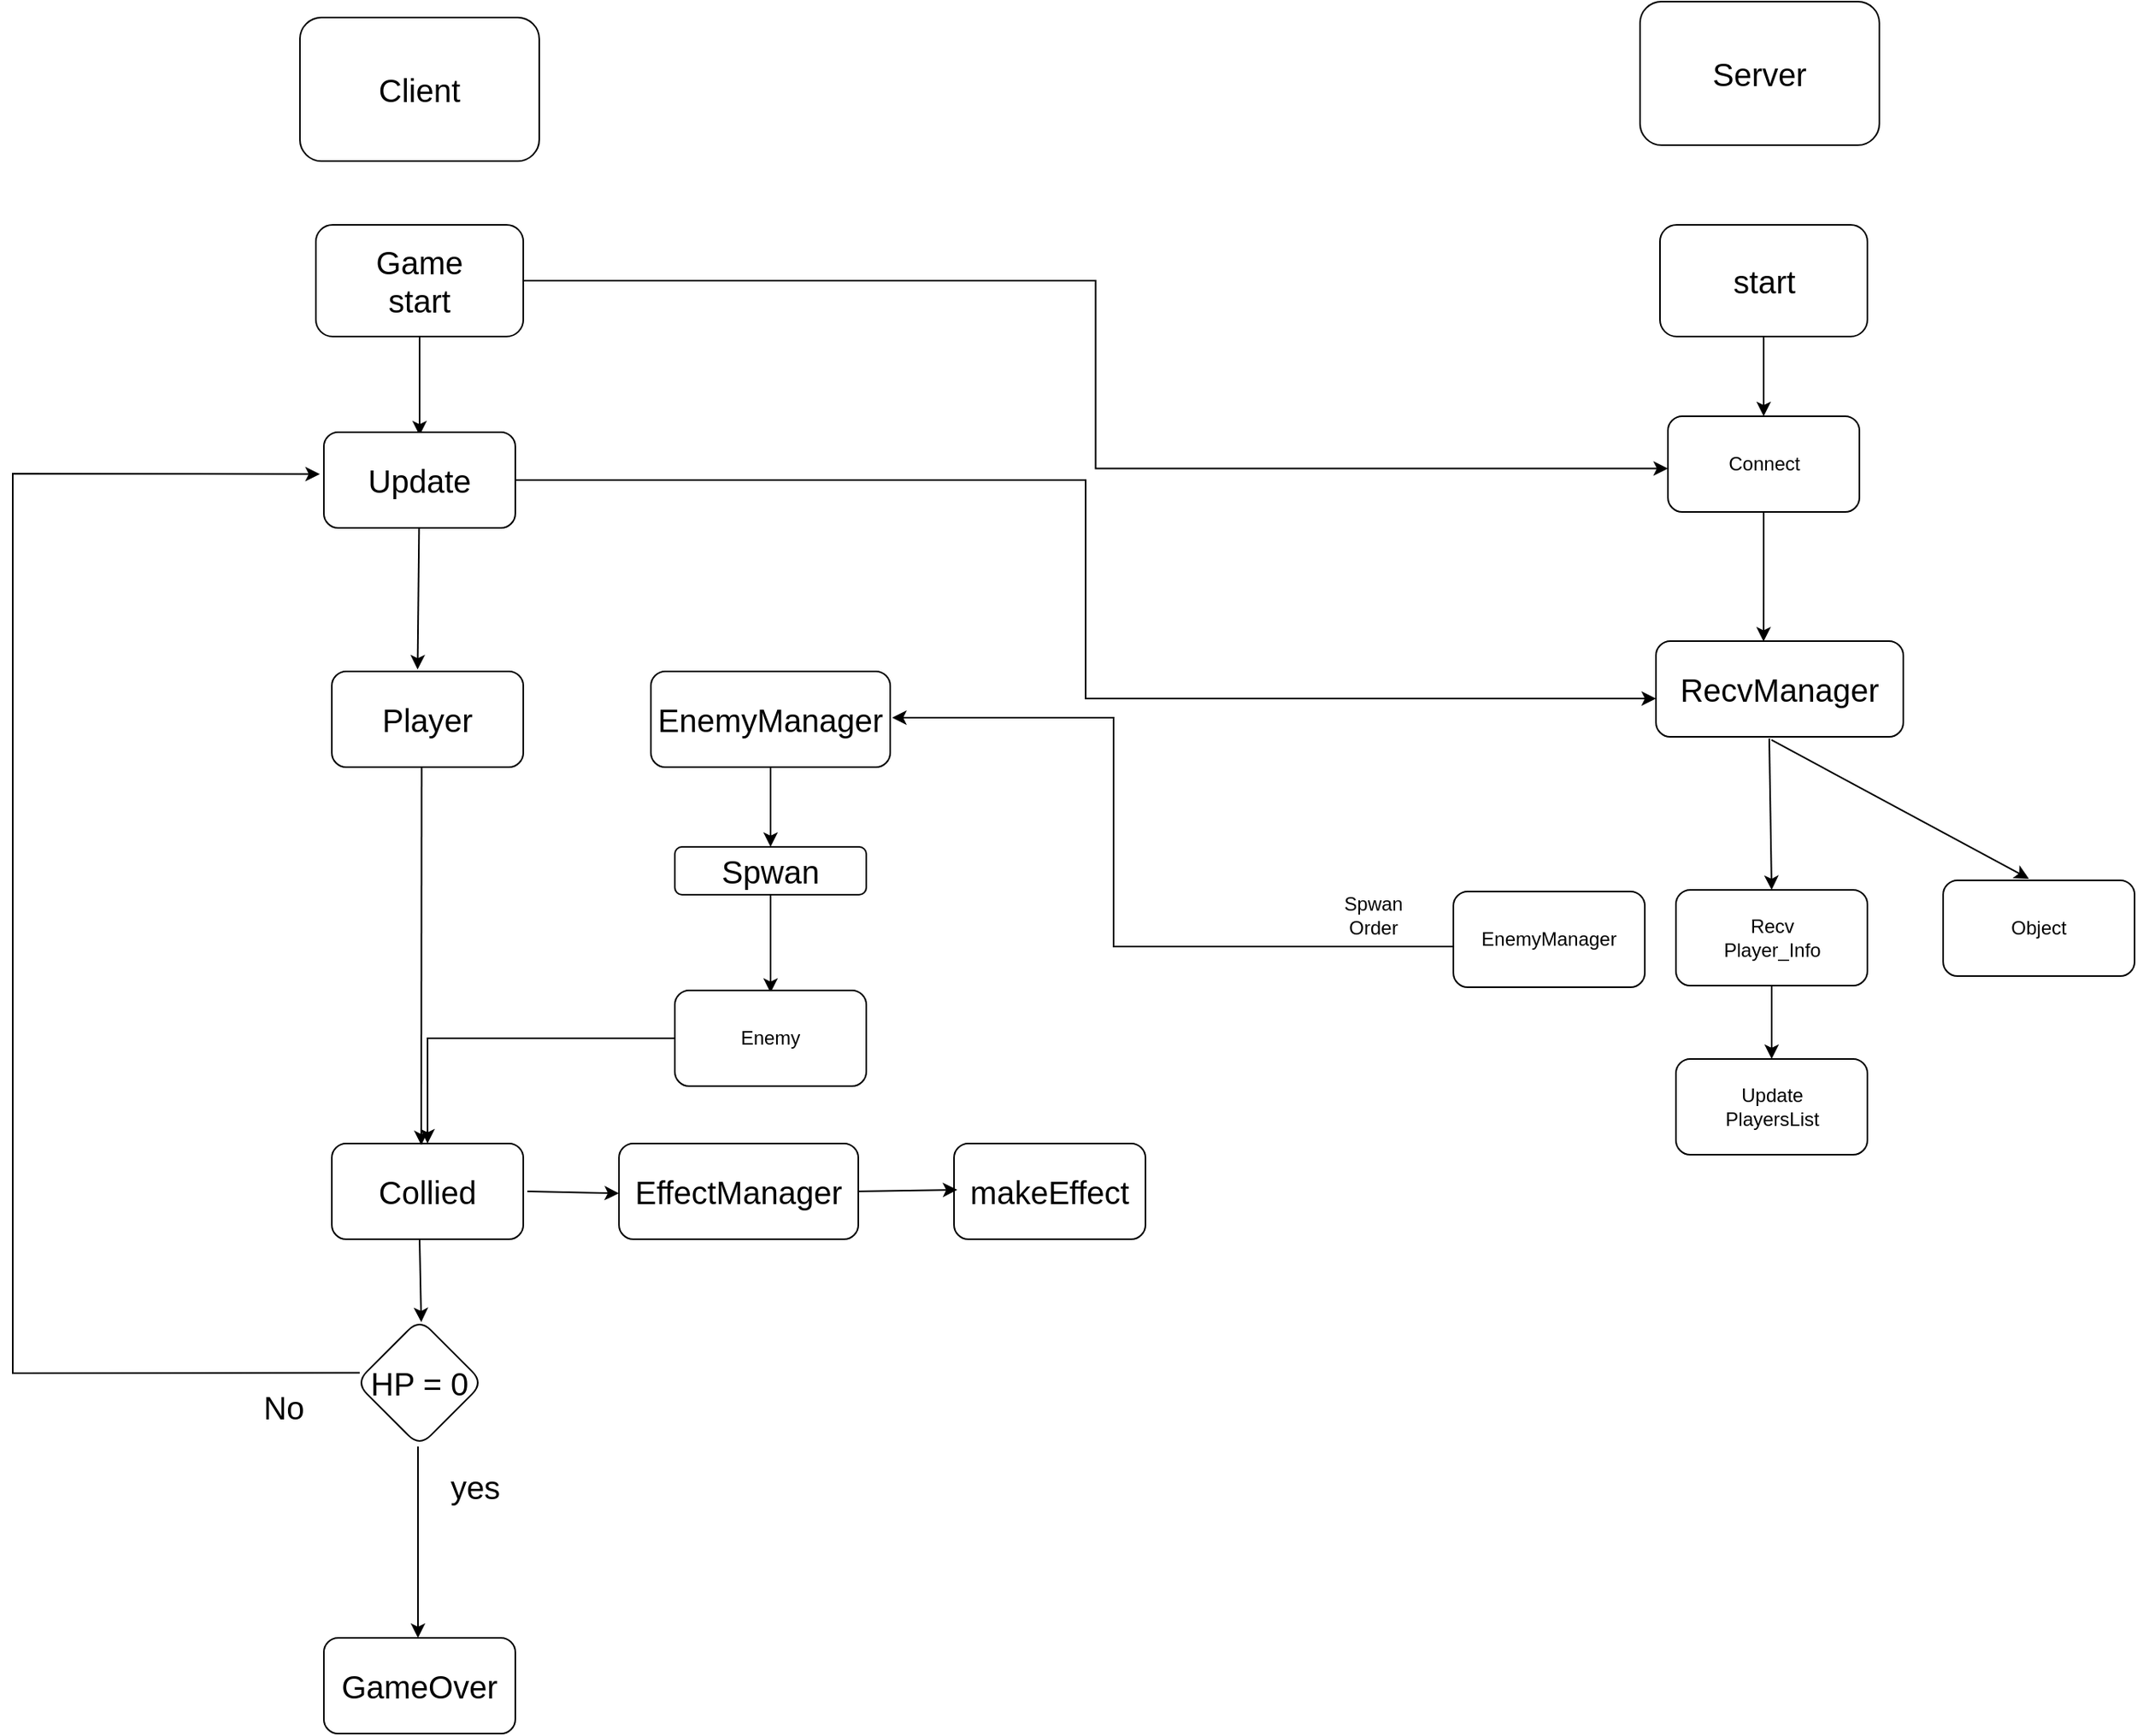 <mxfile version="20.5.1" type="device"><diagram id="2oRee7eGzLpA95Wzz_m2" name="페이지-1"><mxGraphModel dx="1337" dy="1036" grid="1" gridSize="10" guides="1" tooltips="1" connect="0" arrows="1" fold="1" page="1" pageScale="1" pageWidth="4681" pageHeight="3300" math="0" shadow="0"><root><mxCell id="0"/><mxCell id="1" parent="0"/><mxCell id="Pyj47Zj6CVMwZPEnoL9U-1" value="&lt;font style=&quot;font-size: 20px;&quot;&gt;Client&lt;/font&gt;" style="rounded=1;whiteSpace=wrap;html=1;" parent="1" vertex="1"><mxGeometry x="210" y="60" width="150" height="90" as="geometry"/></mxCell><mxCell id="Pyj47Zj6CVMwZPEnoL9U-11" value="&lt;font style=&quot;font-size: 20px;&quot;&gt;Server&lt;/font&gt;" style="rounded=1;whiteSpace=wrap;html=1;" parent="1" vertex="1"><mxGeometry x="1050" y="50" width="150" height="90" as="geometry"/></mxCell><mxCell id="Pyj47Zj6CVMwZPEnoL9U-12" value="RecvManager" style="rounded=1;whiteSpace=wrap;html=1;fontSize=20;" parent="1" vertex="1"><mxGeometry x="1060" y="451" width="155" height="60" as="geometry"/></mxCell><mxCell id="S_mz85tSm6nGq7kt46sU-9" style="edgeStyle=orthogonalEdgeStyle;rounded=0;orthogonalLoop=1;jettySize=auto;html=1;entryX=0;entryY=0.546;entryDx=0;entryDy=0;entryPerimeter=0;" edge="1" parent="1" source="Pyj47Zj6CVMwZPEnoL9U-17" target="S_mz85tSm6nGq7kt46sU-7"><mxGeometry relative="1" as="geometry"/></mxCell><mxCell id="Pyj47Zj6CVMwZPEnoL9U-17" value="Game&lt;br&gt;start" style="rounded=1;whiteSpace=wrap;html=1;fontSize=20;" parent="1" vertex="1"><mxGeometry x="220" y="190" width="130" height="70" as="geometry"/></mxCell><mxCell id="Pyj47Zj6CVMwZPEnoL9U-18" value="" style="endArrow=classic;html=1;rounded=0;fontSize=20;exitX=0.5;exitY=1;exitDx=0;exitDy=0;entryX=0.5;entryY=0.033;entryDx=0;entryDy=0;entryPerimeter=0;" parent="1" source="Pyj47Zj6CVMwZPEnoL9U-17" target="Pyj47Zj6CVMwZPEnoL9U-32" edge="1"><mxGeometry width="50" height="50" relative="1" as="geometry"><mxPoint x="440" y="460" as="sourcePoint"/><mxPoint x="285" y="320" as="targetPoint"/></mxGeometry></mxCell><mxCell id="S_mz85tSm6nGq7kt46sU-11" style="edgeStyle=orthogonalEdgeStyle;rounded=0;orthogonalLoop=1;jettySize=auto;html=1;entryX=0;entryY=0.6;entryDx=0;entryDy=0;entryPerimeter=0;" edge="1" parent="1" source="Pyj47Zj6CVMwZPEnoL9U-32" target="Pyj47Zj6CVMwZPEnoL9U-12"><mxGeometry relative="1" as="geometry"/></mxCell><mxCell id="Pyj47Zj6CVMwZPEnoL9U-32" value="Update" style="rounded=1;whiteSpace=wrap;html=1;fontSize=20;" parent="1" vertex="1"><mxGeometry x="225" y="320" width="120" height="60" as="geometry"/></mxCell><mxCell id="Pyj47Zj6CVMwZPEnoL9U-34" value="" style="endArrow=classic;html=1;rounded=0;fontSize=20;entryX=0.448;entryY=-0.021;entryDx=0;entryDy=0;entryPerimeter=0;" parent="1" source="Pyj47Zj6CVMwZPEnoL9U-32" target="Pyj47Zj6CVMwZPEnoL9U-37" edge="1"><mxGeometry width="50" height="50" relative="1" as="geometry"><mxPoint x="230" y="460" as="sourcePoint"/><mxPoint x="285" y="428.8" as="targetPoint"/></mxGeometry></mxCell><mxCell id="S_mz85tSm6nGq7kt46sU-20" style="edgeStyle=orthogonalEdgeStyle;rounded=0;orthogonalLoop=1;jettySize=auto;html=1;" edge="1" parent="1" source="Pyj47Zj6CVMwZPEnoL9U-36" target="Pyj47Zj6CVMwZPEnoL9U-40"><mxGeometry relative="1" as="geometry"/></mxCell><mxCell id="Pyj47Zj6CVMwZPEnoL9U-36" value="EnemyManager" style="rounded=1;whiteSpace=wrap;html=1;fontSize=20;" parent="1" vertex="1"><mxGeometry x="430" y="470" width="150" height="60" as="geometry"/></mxCell><mxCell id="Pyj47Zj6CVMwZPEnoL9U-37" value="Player" style="rounded=1;whiteSpace=wrap;html=1;fontSize=20;" parent="1" vertex="1"><mxGeometry x="230" y="470" width="120" height="60" as="geometry"/></mxCell><mxCell id="Pyj47Zj6CVMwZPEnoL9U-38" value="EffectManager" style="rounded=1;whiteSpace=wrap;html=1;fontSize=20;" parent="1" vertex="1"><mxGeometry x="410" y="766" width="150" height="60" as="geometry"/></mxCell><mxCell id="S_mz85tSm6nGq7kt46sU-24" style="edgeStyle=orthogonalEdgeStyle;rounded=0;orthogonalLoop=1;jettySize=auto;html=1;entryX=0.5;entryY=0.025;entryDx=0;entryDy=0;entryPerimeter=0;" edge="1" parent="1" source="Pyj47Zj6CVMwZPEnoL9U-40" target="S_mz85tSm6nGq7kt46sU-21"><mxGeometry relative="1" as="geometry"/></mxCell><mxCell id="Pyj47Zj6CVMwZPEnoL9U-40" value="Spwan" style="rounded=1;whiteSpace=wrap;html=1;fontSize=20;" parent="1" vertex="1"><mxGeometry x="445" y="580" width="120" height="30" as="geometry"/></mxCell><mxCell id="Pyj47Zj6CVMwZPEnoL9U-42" value="Collied" style="rounded=1;whiteSpace=wrap;html=1;shadow=0;fontSize=20;fillColor=none;" parent="1" vertex="1"><mxGeometry x="230" y="766" width="120" height="60" as="geometry"/></mxCell><mxCell id="Pyj47Zj6CVMwZPEnoL9U-43" value="" style="endArrow=classic;html=1;rounded=0;fontSize=20;exitX=0.469;exitY=1;exitDx=0;exitDy=0;exitPerimeter=0;entryX=0.467;entryY=0.017;entryDx=0;entryDy=0;entryPerimeter=0;" parent="1" source="Pyj47Zj6CVMwZPEnoL9U-37" target="Pyj47Zj6CVMwZPEnoL9U-42" edge="1"><mxGeometry width="50" height="50" relative="1" as="geometry"><mxPoint x="220" y="830" as="sourcePoint"/><mxPoint x="286" y="700" as="targetPoint"/></mxGeometry></mxCell><mxCell id="Pyj47Zj6CVMwZPEnoL9U-48" value="HP = 0" style="rhombus;whiteSpace=wrap;html=1;rounded=1;shadow=0;fontSize=20;fillColor=none;" parent="1" vertex="1"><mxGeometry x="245" y="876" width="80" height="80" as="geometry"/></mxCell><mxCell id="Pyj47Zj6CVMwZPEnoL9U-49" value="" style="endArrow=classic;html=1;rounded=0;fontSize=20;entryX=0.513;entryY=0.025;entryDx=0;entryDy=0;entryPerimeter=0;" parent="1" target="Pyj47Zj6CVMwZPEnoL9U-48" edge="1"><mxGeometry width="50" height="50" relative="1" as="geometry"><mxPoint x="285" y="826" as="sourcePoint"/><mxPoint x="285" y="876" as="targetPoint"/></mxGeometry></mxCell><mxCell id="Pyj47Zj6CVMwZPEnoL9U-51" value="" style="endArrow=classic;html=1;rounded=0;fontSize=20;" parent="1" edge="1"><mxGeometry width="50" height="50" relative="1" as="geometry"><mxPoint x="284" y="956" as="sourcePoint"/><mxPoint x="284" y="1076" as="targetPoint"/></mxGeometry></mxCell><mxCell id="Pyj47Zj6CVMwZPEnoL9U-52" value="GameOver" style="rounded=1;whiteSpace=wrap;html=1;shadow=0;fontSize=20;fillColor=none;" parent="1" vertex="1"><mxGeometry x="225" y="1076" width="120" height="60" as="geometry"/></mxCell><mxCell id="Pyj47Zj6CVMwZPEnoL9U-53" value="" style="endArrow=classic;html=1;rounded=0;fontSize=20;exitX=1.021;exitY=0.5;exitDx=0;exitDy=0;exitPerimeter=0;entryX=0;entryY=0.521;entryDx=0;entryDy=0;entryPerimeter=0;" parent="1" source="Pyj47Zj6CVMwZPEnoL9U-42" target="Pyj47Zj6CVMwZPEnoL9U-38" edge="1"><mxGeometry width="50" height="50" relative="1" as="geometry"><mxPoint x="370" y="866" as="sourcePoint"/><mxPoint x="420" y="816" as="targetPoint"/></mxGeometry></mxCell><mxCell id="Pyj47Zj6CVMwZPEnoL9U-54" value="makeEffect" style="rounded=1;whiteSpace=wrap;html=1;shadow=0;fontSize=20;fillColor=none;" parent="1" vertex="1"><mxGeometry x="620" y="766" width="120" height="60" as="geometry"/></mxCell><mxCell id="Pyj47Zj6CVMwZPEnoL9U-55" value="" style="endArrow=classic;html=1;rounded=0;fontSize=20;entryX=0.017;entryY=0.483;entryDx=0;entryDy=0;entryPerimeter=0;" parent="1" target="Pyj47Zj6CVMwZPEnoL9U-54" edge="1"><mxGeometry width="50" height="50" relative="1" as="geometry"><mxPoint x="560" y="796" as="sourcePoint"/><mxPoint x="400" y="756" as="targetPoint"/></mxGeometry></mxCell><mxCell id="Pyj47Zj6CVMwZPEnoL9U-57" value="" style="endArrow=classic;html=1;rounded=0;fontSize=20;exitX=0.031;exitY=0.422;exitDx=0;exitDy=0;exitPerimeter=0;entryX=-0.021;entryY=0.438;entryDx=0;entryDy=0;entryPerimeter=0;" parent="1" source="Pyj47Zj6CVMwZPEnoL9U-48" target="Pyj47Zj6CVMwZPEnoL9U-32" edge="1"><mxGeometry width="50" height="50" relative="1" as="geometry"><mxPoint x="190" y="690" as="sourcePoint"/><mxPoint x="240" y="640" as="targetPoint"/><Array as="points"><mxPoint x="30" y="910"/><mxPoint x="30" y="346"/></Array></mxGeometry></mxCell><mxCell id="Pyj47Zj6CVMwZPEnoL9U-58" value="yes" style="text;html=1;strokeColor=none;fillColor=none;align=center;verticalAlign=middle;whiteSpace=wrap;rounded=0;shadow=0;fontSize=20;" parent="1" vertex="1"><mxGeometry x="290" y="966" width="60" height="30" as="geometry"/></mxCell><mxCell id="Pyj47Zj6CVMwZPEnoL9U-59" value="No" style="text;html=1;strokeColor=none;fillColor=none;align=center;verticalAlign=middle;whiteSpace=wrap;rounded=0;shadow=0;fontSize=20;" parent="1" vertex="1"><mxGeometry x="170" y="916" width="60" height="30" as="geometry"/></mxCell><mxCell id="S_mz85tSm6nGq7kt46sU-1" value="" style="endArrow=classic;html=1;rounded=0;exitX=0.458;exitY=1.017;exitDx=0;exitDy=0;exitPerimeter=0;entryX=0.5;entryY=0;entryDx=0;entryDy=0;entryPerimeter=0;" edge="1" parent="1" source="Pyj47Zj6CVMwZPEnoL9U-12" target="S_mz85tSm6nGq7kt46sU-3"><mxGeometry width="50" height="50" relative="1" as="geometry"><mxPoint x="1080" y="731" as="sourcePoint"/><mxPoint x="1050" y="601" as="targetPoint"/></mxGeometry></mxCell><mxCell id="S_mz85tSm6nGq7kt46sU-2" value="" style="endArrow=classic;html=1;rounded=0;exitX=0.467;exitY=1.033;exitDx=0;exitDy=0;exitPerimeter=0;entryX=0.448;entryY=-0.017;entryDx=0;entryDy=0;entryPerimeter=0;" edge="1" parent="1" source="Pyj47Zj6CVMwZPEnoL9U-12" target="S_mz85tSm6nGq7kt46sU-4"><mxGeometry width="50" height="50" relative="1" as="geometry"><mxPoint x="1080" y="731" as="sourcePoint"/><mxPoint x="1130" y="601" as="targetPoint"/></mxGeometry></mxCell><mxCell id="S_mz85tSm6nGq7kt46sU-16" style="edgeStyle=orthogonalEdgeStyle;rounded=0;orthogonalLoop=1;jettySize=auto;html=1;" edge="1" parent="1" source="S_mz85tSm6nGq7kt46sU-3" target="S_mz85tSm6nGq7kt46sU-14"><mxGeometry relative="1" as="geometry"/></mxCell><mxCell id="S_mz85tSm6nGq7kt46sU-3" value="Recv&lt;br&gt;Player_Info" style="rounded=1;whiteSpace=wrap;html=1;" vertex="1" parent="1"><mxGeometry x="1072.5" y="607" width="120" height="60" as="geometry"/></mxCell><mxCell id="S_mz85tSm6nGq7kt46sU-4" value="Object" style="rounded=1;whiteSpace=wrap;html=1;" vertex="1" parent="1"><mxGeometry x="1240" y="601" width="120" height="60" as="geometry"/></mxCell><mxCell id="S_mz85tSm6nGq7kt46sU-8" style="edgeStyle=orthogonalEdgeStyle;rounded=0;orthogonalLoop=1;jettySize=auto;html=1;" edge="1" parent="1" source="S_mz85tSm6nGq7kt46sU-6" target="S_mz85tSm6nGq7kt46sU-7"><mxGeometry relative="1" as="geometry"/></mxCell><mxCell id="S_mz85tSm6nGq7kt46sU-6" value="start" style="rounded=1;whiteSpace=wrap;html=1;fontSize=20;" vertex="1" parent="1"><mxGeometry x="1062.5" y="190" width="130" height="70" as="geometry"/></mxCell><mxCell id="S_mz85tSm6nGq7kt46sU-10" style="edgeStyle=orthogonalEdgeStyle;rounded=0;orthogonalLoop=1;jettySize=auto;html=1;entryX=0.435;entryY=0.004;entryDx=0;entryDy=0;entryPerimeter=0;" edge="1" parent="1" source="S_mz85tSm6nGq7kt46sU-7" target="Pyj47Zj6CVMwZPEnoL9U-12"><mxGeometry relative="1" as="geometry"/></mxCell><mxCell id="S_mz85tSm6nGq7kt46sU-7" value="Connect" style="rounded=1;whiteSpace=wrap;html=1;" vertex="1" parent="1"><mxGeometry x="1067.5" y="310" width="120" height="60" as="geometry"/></mxCell><mxCell id="S_mz85tSm6nGq7kt46sU-14" value="Update&lt;br&gt;PlayersList" style="rounded=1;whiteSpace=wrap;html=1;" vertex="1" parent="1"><mxGeometry x="1072.5" y="713" width="120" height="60" as="geometry"/></mxCell><mxCell id="S_mz85tSm6nGq7kt46sU-18" style="edgeStyle=orthogonalEdgeStyle;rounded=0;orthogonalLoop=1;jettySize=auto;html=1;entryX=1.008;entryY=0.483;entryDx=0;entryDy=0;entryPerimeter=0;exitX=0.01;exitY=0.575;exitDx=0;exitDy=0;exitPerimeter=0;" edge="1" parent="1" source="S_mz85tSm6nGq7kt46sU-15" target="Pyj47Zj6CVMwZPEnoL9U-36"><mxGeometry relative="1" as="geometry"><mxPoint x="830" y="628" as="sourcePoint"/><Array as="points"><mxPoint x="720" y="642"/><mxPoint x="720" y="499"/></Array></mxGeometry></mxCell><mxCell id="S_mz85tSm6nGq7kt46sU-15" value="EnemyManager" style="rounded=1;whiteSpace=wrap;html=1;" vertex="1" parent="1"><mxGeometry x="933" y="608" width="120" height="60" as="geometry"/></mxCell><mxCell id="S_mz85tSm6nGq7kt46sU-19" value="Spwan&lt;br&gt;Order" style="text;html=1;strokeColor=none;fillColor=none;align=center;verticalAlign=middle;whiteSpace=wrap;rounded=0;rotation=0;" vertex="1" parent="1"><mxGeometry x="853" y="608" width="60" height="30" as="geometry"/></mxCell><mxCell id="S_mz85tSm6nGq7kt46sU-23" style="edgeStyle=orthogonalEdgeStyle;rounded=0;orthogonalLoop=1;jettySize=auto;html=1;" edge="1" parent="1" source="S_mz85tSm6nGq7kt46sU-21" target="Pyj47Zj6CVMwZPEnoL9U-42"><mxGeometry relative="1" as="geometry"/></mxCell><mxCell id="S_mz85tSm6nGq7kt46sU-21" value="Enemy" style="rounded=1;whiteSpace=wrap;html=1;" vertex="1" parent="1"><mxGeometry x="445" y="670" width="120" height="60" as="geometry"/></mxCell></root></mxGraphModel></diagram></mxfile>